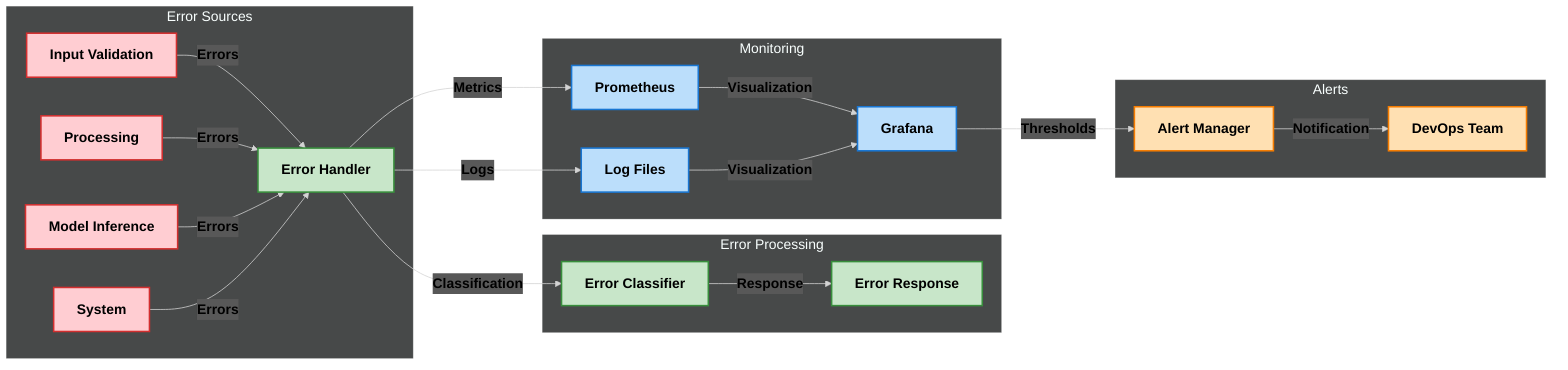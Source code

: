 %%{init: {'theme': 'dark', 'themeVariables': { 'fontFamily': 'arial', 'fontSize': '18px', 'fontWeight': 'bold'}}}%%
graph LR
    subgraph "Error Sources"
        style A1 fill:#ffcdd2,stroke:#d32f2f,stroke-width:2px,color:#000000,font-weight:bold
        style A2 fill:#ffcdd2,stroke:#d32f2f,stroke-width:2px,color:#000000,font-weight:bold
        style A3 fill:#ffcdd2,stroke:#d32f2f,stroke-width:2px,color:#000000,font-weight:bold
        style A4 fill:#ffcdd2,stroke:#d32f2f,stroke-width:2px,color:#000000,font-weight:bold
        A1["Input Validation"] -->|"Errors"| B["Error Handler"]
        A2["Processing"] -->|"Errors"| B
        A3["Model Inference"] -->|"Errors"| B
        A4["System"] -->|"Errors"| B
    end

    subgraph "Error Processing"
        style B fill:#c8e6c9,stroke:#388e3c,stroke-width:2px,color:#000000,font-weight:bold
        style C fill:#c8e6c9,stroke:#388e3c,stroke-width:2px,color:#000000,font-weight:bold
        style D fill:#c8e6c9,stroke:#388e3c,stroke-width:2px,color:#000000,font-weight:bold
        B -->|"Classification"| C["Error Classifier"]
        C -->|"Response"| D["Error Response"]
    end

    subgraph "Monitoring"
        style E fill:#bbdefb,stroke:#1976d2,stroke-width:2px,color:#000000,font-weight:bold
        style F fill:#bbdefb,stroke:#1976d2,stroke-width:2px,color:#000000,font-weight:bold
        style G fill:#bbdefb,stroke:#1976d2,stroke-width:2px,color:#000000,font-weight:bold
        B -->|"Metrics"| E["Prometheus"]
        B -->|"Logs"| F["Log Files"]
        E & F -->|"Visualization"| G["Grafana"]
    end

    subgraph "Alerts"
        style H fill:#ffe0b2,stroke:#f57c00,stroke-width:2px,color:#000000,font-weight:bold
        style I fill:#ffe0b2,stroke:#f57c00,stroke-width:2px,color:#000000,font-weight:bold
        G -->|"Thresholds"| H["Alert Manager"]
        H -->|"Notification"| I["DevOps Team"]
    end

    %% Style all edge labels
    linkStyle default color:#000000,font-weight:bold